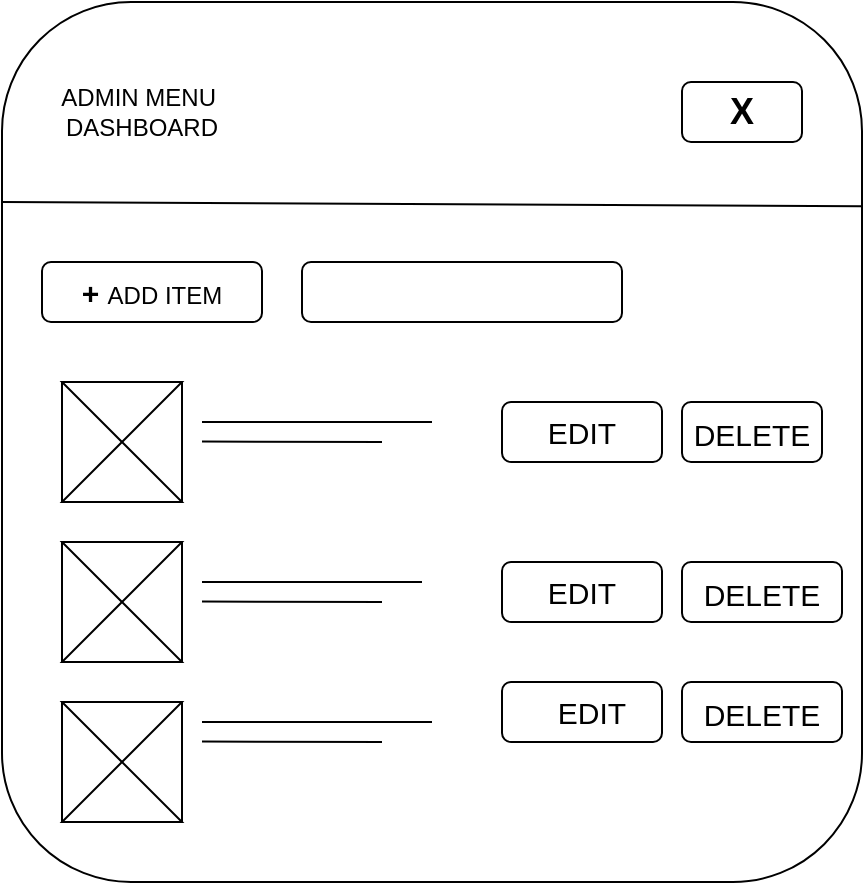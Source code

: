 <mxfile version="20.8.16" type="device"><diagram name="Page-1" id="mTkuOVwy1Tf_mh5gYwmL"><mxGraphModel dx="864" dy="516" grid="1" gridSize="10" guides="1" tooltips="1" connect="1" arrows="1" fold="1" page="1" pageScale="1" pageWidth="850" pageHeight="1100" math="0" shadow="0"><root><mxCell id="0"/><mxCell id="1" parent="0"/><mxCell id="yCfhyZ4FXAeYbkSGHbQc-1" value="" style="rounded=1;whiteSpace=wrap;html=1;" parent="1" vertex="1"><mxGeometry x="270" y="60" width="430" height="440" as="geometry"/></mxCell><mxCell id="yCfhyZ4FXAeYbkSGHbQc-3" value="" style="endArrow=none;html=1;rounded=0;entryX=1;entryY=0.232;entryDx=0;entryDy=0;entryPerimeter=0;" parent="1" target="yCfhyZ4FXAeYbkSGHbQc-1" edge="1"><mxGeometry width="50" height="50" relative="1" as="geometry"><mxPoint x="270" y="160" as="sourcePoint"/><mxPoint x="320" y="110" as="targetPoint"/></mxGeometry></mxCell><mxCell id="yCfhyZ4FXAeYbkSGHbQc-4" value="" style="rounded=1;whiteSpace=wrap;html=1;" parent="1" vertex="1"><mxGeometry x="610" y="100" width="60" height="30" as="geometry"/></mxCell><mxCell id="yCfhyZ4FXAeYbkSGHbQc-5" value="&lt;b&gt;&lt;font style=&quot;font-size: 18px;&quot;&gt;X&lt;/font&gt;&lt;/b&gt;" style="text;html=1;strokeColor=none;fillColor=none;align=center;verticalAlign=middle;whiteSpace=wrap;rounded=0;" parent="1" vertex="1"><mxGeometry x="620" y="100" width="40" height="30" as="geometry"/></mxCell><mxCell id="yCfhyZ4FXAeYbkSGHbQc-6" value="ADMIN MENU&amp;nbsp;&lt;br&gt;DASHBOARD" style="text;html=1;strokeColor=none;fillColor=none;align=center;verticalAlign=middle;whiteSpace=wrap;rounded=0;" parent="1" vertex="1"><mxGeometry x="270" y="100" width="140" height="30" as="geometry"/></mxCell><mxCell id="yCfhyZ4FXAeYbkSGHbQc-7" value="" style="rounded=1;whiteSpace=wrap;html=1;" parent="1" vertex="1"><mxGeometry x="290" y="190" width="110" height="30" as="geometry"/></mxCell><mxCell id="yCfhyZ4FXAeYbkSGHbQc-8" value="" style="rounded=1;whiteSpace=wrap;html=1;" parent="1" vertex="1"><mxGeometry x="420" y="190" width="160" height="30" as="geometry"/></mxCell><mxCell id="yCfhyZ4FXAeYbkSGHbQc-9" value="&lt;b&gt;&lt;font style=&quot;font-size: 15px;&quot;&gt;+ &lt;/font&gt;&lt;/b&gt;ADD ITEM" style="text;html=1;strokeColor=none;fillColor=none;align=center;verticalAlign=middle;whiteSpace=wrap;rounded=0;" parent="1" vertex="1"><mxGeometry x="300" y="190" width="90" height="30" as="geometry"/></mxCell><mxCell id="yCfhyZ4FXAeYbkSGHbQc-12" value="" style="group" parent="1" vertex="1" connectable="0"><mxGeometry x="300" y="250" width="60" height="60" as="geometry"/></mxCell><mxCell id="yCfhyZ4FXAeYbkSGHbQc-10" value="" style="whiteSpace=wrap;html=1;aspect=fixed;fontSize=15;" parent="yCfhyZ4FXAeYbkSGHbQc-12" vertex="1"><mxGeometry width="60" height="60" as="geometry"/></mxCell><mxCell id="yCfhyZ4FXAeYbkSGHbQc-11" value="" style="shape=collate;whiteSpace=wrap;html=1;fontSize=15;" parent="yCfhyZ4FXAeYbkSGHbQc-12" vertex="1"><mxGeometry width="60" height="60" as="geometry"/></mxCell><mxCell id="yCfhyZ4FXAeYbkSGHbQc-13" value="" style="group" parent="1" vertex="1" connectable="0"><mxGeometry x="300" y="410" width="60" height="60" as="geometry"/></mxCell><mxCell id="yCfhyZ4FXAeYbkSGHbQc-14" value="" style="whiteSpace=wrap;html=1;aspect=fixed;fontSize=15;" parent="yCfhyZ4FXAeYbkSGHbQc-13" vertex="1"><mxGeometry width="60" height="60" as="geometry"/></mxCell><mxCell id="yCfhyZ4FXAeYbkSGHbQc-15" value="" style="shape=collate;whiteSpace=wrap;html=1;fontSize=15;" parent="yCfhyZ4FXAeYbkSGHbQc-13" vertex="1"><mxGeometry width="60" height="60" as="geometry"/></mxCell><mxCell id="yCfhyZ4FXAeYbkSGHbQc-16" value="" style="group" parent="1" vertex="1" connectable="0"><mxGeometry x="300" y="330" width="60" height="60" as="geometry"/></mxCell><mxCell id="yCfhyZ4FXAeYbkSGHbQc-17" value="" style="whiteSpace=wrap;html=1;aspect=fixed;fontSize=15;" parent="yCfhyZ4FXAeYbkSGHbQc-16" vertex="1"><mxGeometry width="60" height="60" as="geometry"/></mxCell><mxCell id="yCfhyZ4FXAeYbkSGHbQc-18" value="" style="shape=collate;whiteSpace=wrap;html=1;fontSize=15;" parent="yCfhyZ4FXAeYbkSGHbQc-16" vertex="1"><mxGeometry width="60" height="60" as="geometry"/></mxCell><mxCell id="yCfhyZ4FXAeYbkSGHbQc-21" value="" style="group" parent="1" vertex="1" connectable="0"><mxGeometry x="370" y="270" width="90" height="10" as="geometry"/></mxCell><mxCell id="yCfhyZ4FXAeYbkSGHbQc-19" value="" style="endArrow=none;html=1;rounded=0;fontSize=15;" parent="yCfhyZ4FXAeYbkSGHbQc-21" edge="1"><mxGeometry width="50" height="50" relative="1" as="geometry"><mxPoint as="sourcePoint"/><mxPoint x="115" as="targetPoint"/></mxGeometry></mxCell><mxCell id="yCfhyZ4FXAeYbkSGHbQc-20" value="" style="endArrow=none;html=1;rounded=0;fontSize=15;" parent="yCfhyZ4FXAeYbkSGHbQc-21" edge="1"><mxGeometry width="50" height="50" relative="1" as="geometry"><mxPoint x="1.137e-13" y="9.78" as="sourcePoint"/><mxPoint x="90" y="10" as="targetPoint"/></mxGeometry></mxCell><mxCell id="yCfhyZ4FXAeYbkSGHbQc-22" value="" style="group" parent="1" vertex="1" connectable="0"><mxGeometry x="370" y="350" width="90" height="10" as="geometry"/></mxCell><mxCell id="yCfhyZ4FXAeYbkSGHbQc-23" value="" style="endArrow=none;html=1;rounded=0;fontSize=15;" parent="yCfhyZ4FXAeYbkSGHbQc-22" edge="1"><mxGeometry width="50" height="50" relative="1" as="geometry"><mxPoint as="sourcePoint"/><mxPoint x="110" as="targetPoint"/></mxGeometry></mxCell><mxCell id="yCfhyZ4FXAeYbkSGHbQc-24" value="" style="endArrow=none;html=1;rounded=0;fontSize=15;" parent="yCfhyZ4FXAeYbkSGHbQc-22" edge="1"><mxGeometry width="50" height="50" relative="1" as="geometry"><mxPoint x="1.137e-13" y="9.78" as="sourcePoint"/><mxPoint x="90" y="10" as="targetPoint"/></mxGeometry></mxCell><mxCell id="yCfhyZ4FXAeYbkSGHbQc-25" value="" style="group" parent="1" vertex="1" connectable="0"><mxGeometry x="370" y="420" width="90" height="10" as="geometry"/></mxCell><mxCell id="yCfhyZ4FXAeYbkSGHbQc-26" value="" style="endArrow=none;html=1;rounded=0;fontSize=15;" parent="yCfhyZ4FXAeYbkSGHbQc-25" edge="1"><mxGeometry width="50" height="50" relative="1" as="geometry"><mxPoint as="sourcePoint"/><mxPoint x="115" as="targetPoint"/></mxGeometry></mxCell><mxCell id="yCfhyZ4FXAeYbkSGHbQc-27" value="" style="endArrow=none;html=1;rounded=0;fontSize=15;" parent="yCfhyZ4FXAeYbkSGHbQc-25" edge="1"><mxGeometry width="50" height="50" relative="1" as="geometry"><mxPoint x="1.137e-13" y="9.78" as="sourcePoint"/><mxPoint x="90" y="10" as="targetPoint"/></mxGeometry></mxCell><mxCell id="yCfhyZ4FXAeYbkSGHbQc-31" value="" style="rounded=1;whiteSpace=wrap;html=1;fontSize=15;" parent="1" vertex="1"><mxGeometry x="520" y="260" width="80" height="30" as="geometry"/></mxCell><mxCell id="yCfhyZ4FXAeYbkSGHbQc-32" value="" style="rounded=1;whiteSpace=wrap;html=1;fontSize=15;" parent="1" vertex="1"><mxGeometry x="520" y="400" width="80" height="30" as="geometry"/></mxCell><mxCell id="yCfhyZ4FXAeYbkSGHbQc-33" value="" style="rounded=1;whiteSpace=wrap;html=1;fontSize=15;" parent="1" vertex="1"><mxGeometry x="520" y="340" width="80" height="30" as="geometry"/></mxCell><mxCell id="yCfhyZ4FXAeYbkSGHbQc-34" value="EDIT" style="text;html=1;strokeColor=none;fillColor=none;align=center;verticalAlign=middle;whiteSpace=wrap;rounded=0;fontSize=15;" parent="1" vertex="1"><mxGeometry x="530" y="260" width="60" height="30" as="geometry"/></mxCell><mxCell id="yCfhyZ4FXAeYbkSGHbQc-35" value="EDIT" style="text;html=1;strokeColor=none;fillColor=none;align=center;verticalAlign=middle;whiteSpace=wrap;rounded=0;fontSize=15;" parent="1" vertex="1"><mxGeometry x="530" y="340" width="60" height="30" as="geometry"/></mxCell><mxCell id="yCfhyZ4FXAeYbkSGHbQc-36" value="EDIT" style="text;html=1;strokeColor=none;fillColor=none;align=center;verticalAlign=middle;whiteSpace=wrap;rounded=0;fontSize=15;" parent="1" vertex="1"><mxGeometry x="535" y="400" width="60" height="30" as="geometry"/></mxCell><mxCell id="D2TwkbchWQiwn9gPkEQB-2" value="" style="rounded=1;whiteSpace=wrap;html=1;" parent="1" vertex="1"><mxGeometry x="610" y="260" width="70" height="30" as="geometry"/></mxCell><mxCell id="D2TwkbchWQiwn9gPkEQB-3" value="" style="rounded=1;whiteSpace=wrap;html=1;" parent="1" vertex="1"><mxGeometry x="610" y="340" width="80" height="30" as="geometry"/></mxCell><mxCell id="D2TwkbchWQiwn9gPkEQB-4" value="" style="rounded=1;whiteSpace=wrap;html=1;" parent="1" vertex="1"><mxGeometry x="610" y="400" width="80" height="30" as="geometry"/></mxCell><mxCell id="D2TwkbchWQiwn9gPkEQB-5" value="&lt;font style=&quot;font-size: 15px;&quot;&gt;DELETE&lt;/font&gt;" style="text;html=1;strokeColor=none;fillColor=none;align=center;verticalAlign=middle;whiteSpace=wrap;rounded=0;" parent="1" vertex="1"><mxGeometry x="615" y="261" width="60" height="30" as="geometry"/></mxCell><mxCell id="D2TwkbchWQiwn9gPkEQB-6" value="DELETE" style="text;html=1;strokeColor=none;fillColor=none;align=center;verticalAlign=middle;whiteSpace=wrap;rounded=0;fontSize=15;" parent="1" vertex="1"><mxGeometry x="620" y="341" width="60" height="30" as="geometry"/></mxCell><mxCell id="D2TwkbchWQiwn9gPkEQB-7" value="DELETE" style="text;html=1;strokeColor=none;fillColor=none;align=center;verticalAlign=middle;whiteSpace=wrap;rounded=0;fontSize=15;" parent="1" vertex="1"><mxGeometry x="620" y="401" width="60" height="30" as="geometry"/></mxCell></root></mxGraphModel></diagram></mxfile>
